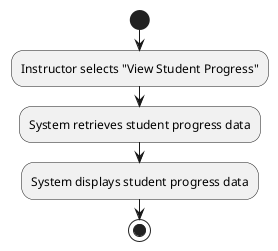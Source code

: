 @startuml
start
:Instructor selects "View Student Progress";
:System retrieves student progress data;
:System displays student progress data;
stop
@enduml
